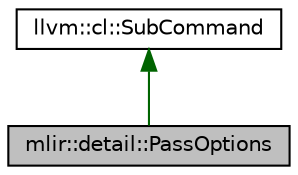 digraph "mlir::detail::PassOptions"
{
  bgcolor="transparent";
  edge [fontname="Helvetica",fontsize="10",labelfontname="Helvetica",labelfontsize="10"];
  node [fontname="Helvetica",fontsize="10",shape=record];
  Node5 [label="mlir::detail::PassOptions",height=0.2,width=0.4,color="black", fillcolor="grey75", style="filled", fontcolor="black"];
  Node6 -> Node5 [dir="back",color="darkgreen",fontsize="10",style="solid",fontname="Helvetica"];
  Node6 [label="llvm::cl::SubCommand",height=0.2,width=0.4,color="black",URL="$classllvm_1_1cl_1_1SubCommand.html"];
}
